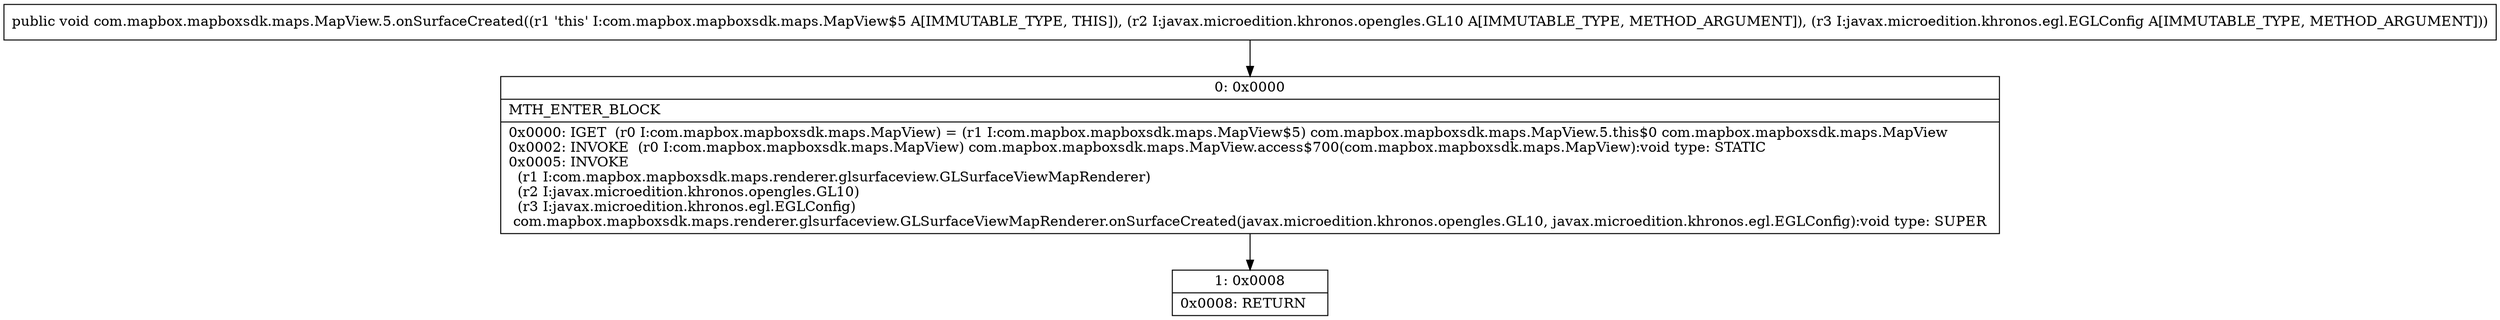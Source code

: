 digraph "CFG forcom.mapbox.mapboxsdk.maps.MapView.5.onSurfaceCreated(Ljavax\/microedition\/khronos\/opengles\/GL10;Ljavax\/microedition\/khronos\/egl\/EGLConfig;)V" {
Node_0 [shape=record,label="{0\:\ 0x0000|MTH_ENTER_BLOCK\l|0x0000: IGET  (r0 I:com.mapbox.mapboxsdk.maps.MapView) = (r1 I:com.mapbox.mapboxsdk.maps.MapView$5) com.mapbox.mapboxsdk.maps.MapView.5.this$0 com.mapbox.mapboxsdk.maps.MapView \l0x0002: INVOKE  (r0 I:com.mapbox.mapboxsdk.maps.MapView) com.mapbox.mapboxsdk.maps.MapView.access$700(com.mapbox.mapboxsdk.maps.MapView):void type: STATIC \l0x0005: INVOKE  \l  (r1 I:com.mapbox.mapboxsdk.maps.renderer.glsurfaceview.GLSurfaceViewMapRenderer)\l  (r2 I:javax.microedition.khronos.opengles.GL10)\l  (r3 I:javax.microedition.khronos.egl.EGLConfig)\l com.mapbox.mapboxsdk.maps.renderer.glsurfaceview.GLSurfaceViewMapRenderer.onSurfaceCreated(javax.microedition.khronos.opengles.GL10, javax.microedition.khronos.egl.EGLConfig):void type: SUPER \l}"];
Node_1 [shape=record,label="{1\:\ 0x0008|0x0008: RETURN   \l}"];
MethodNode[shape=record,label="{public void com.mapbox.mapboxsdk.maps.MapView.5.onSurfaceCreated((r1 'this' I:com.mapbox.mapboxsdk.maps.MapView$5 A[IMMUTABLE_TYPE, THIS]), (r2 I:javax.microedition.khronos.opengles.GL10 A[IMMUTABLE_TYPE, METHOD_ARGUMENT]), (r3 I:javax.microedition.khronos.egl.EGLConfig A[IMMUTABLE_TYPE, METHOD_ARGUMENT])) }"];
MethodNode -> Node_0;
Node_0 -> Node_1;
}

